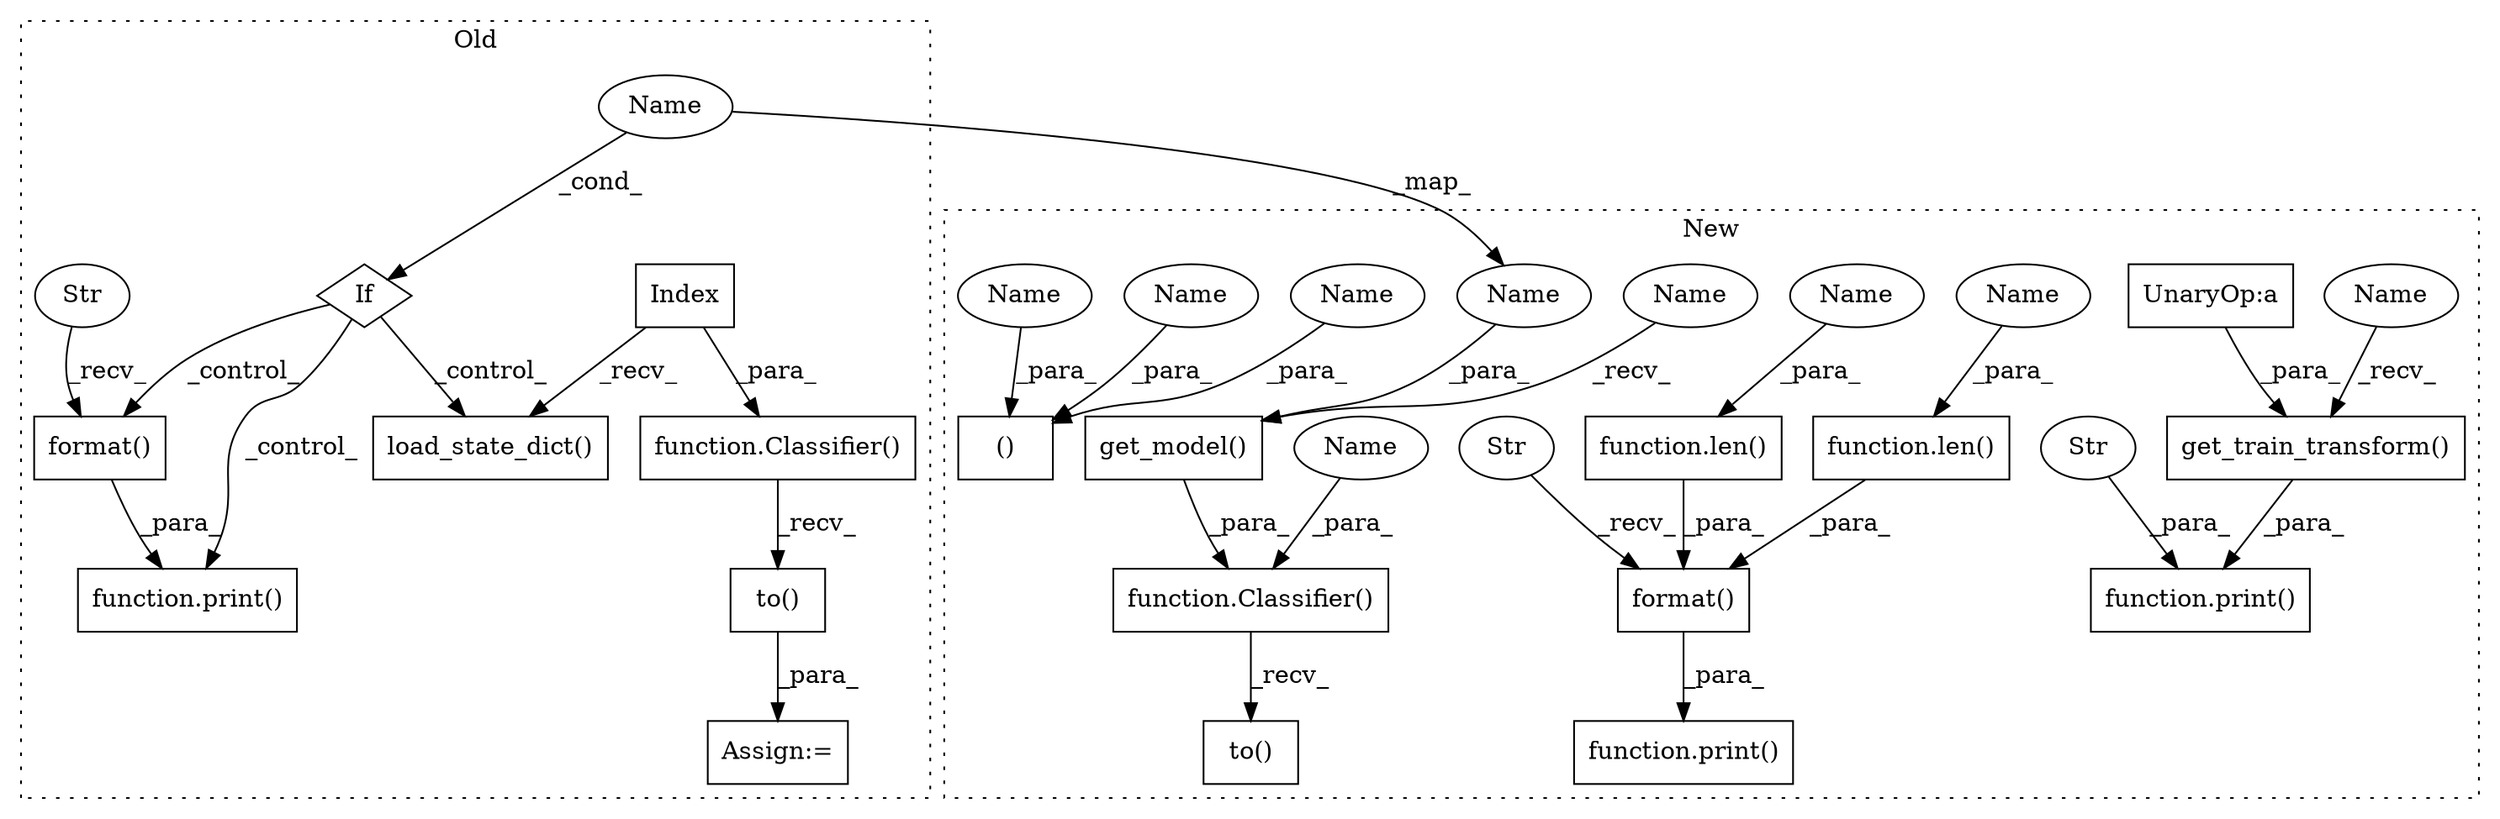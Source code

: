 digraph G {
subgraph cluster0 {
1 [label="function.Classifier()" a="75" s="2864,2896" l="11,1" shape="box"];
3 [label="to()" a="75" s="2864,2907" l="37,1" shape="box"];
4 [label="Assign:=" a="68" s="3779" l="3" shape="box"];
13 [label="Index" a="46" s="2537" l="43" shape="box"];
14 [label="load_state_dict()" a="75" s="2747,2787" l="25,15" shape="box"];
15 [label="If" a="96" s="2585" l="3" shape="diamond"];
16 [label="Name" a="87" s="2588" l="15" shape="ellipse"];
18 [label="function.print()" a="75" s="2613,2683" l="6,1" shape="box"];
19 [label="format()" a="75" s="2619,2682" l="48,1" shape="box"];
20 [label="Str" a="66" s="2619" l="40" shape="ellipse"];
label = "Old";
style="dotted";
}
subgraph cluster1 {
2 [label="to()" a="75" s="2433,2523" l="84,1" shape="box"];
5 [label="function.Classifier()" a="75" s="2433,2465" l="11,48" shape="box"];
6 [label="()" a="54" s="1586" l="26" shape="box"];
7 [label="function.len()" a="75" s="2198,2213" l="4,1" shape="box"];
8 [label="function.print()" a="75" s="2115,2215" l="6,1" shape="box"];
9 [label="function.len()" a="75" s="2178,2195" l="4,1" shape="box"];
10 [label="format()" a="75" s="2121,2214" l="57,1" shape="box"];
11 [label="Str" a="66" s="2121" l="49" shape="ellipse"];
12 [label="get_model()" a="75" s="2315,2357" l="16,1" shape="box"];
17 [label="Name" a="87" s="2342" l="15" shape="ellipse"];
21 [label="get_train_transform()" a="75" s="1328,1411" l="26,1" shape="box"];
22 [label="UnaryOp:a" a="61" s="1375" l="17" shape="box"];
23 [label="function.print()" a="75" s="1480,1522" l="6,1" shape="box"];
24 [label="Str" a="66" s="1486" l="19" shape="ellipse"];
25 [label="Name" a="87" s="1328" l="5" shape="ellipse"];
26 [label="Name" a="87" s="2315" l="5" shape="ellipse"];
27 [label="Name" a="87" s="2202" l="11" shape="ellipse"];
28 [label="Name" a="87" s="1588" l="11" shape="ellipse"];
29 [label="Name" a="87" s="2182" l="13" shape="ellipse"];
30 [label="Name" a="87" s="1573" l="13" shape="ellipse"];
31 [label="Name" a="87" s="2454" l="11" shape="ellipse"];
32 [label="Name" a="87" s="1601" l="11" shape="ellipse"];
label = "New";
style="dotted";
}
1 -> 3 [label="_recv_"];
3 -> 4 [label="_para_"];
5 -> 2 [label="_recv_"];
7 -> 10 [label="_para_"];
9 -> 10 [label="_para_"];
10 -> 8 [label="_para_"];
11 -> 10 [label="_recv_"];
12 -> 5 [label="_para_"];
13 -> 14 [label="_recv_"];
13 -> 1 [label="_para_"];
15 -> 14 [label="_control_"];
15 -> 18 [label="_control_"];
15 -> 19 [label="_control_"];
16 -> 17 [label="_map_"];
16 -> 15 [label="_cond_"];
17 -> 12 [label="_para_"];
19 -> 18 [label="_para_"];
20 -> 19 [label="_recv_"];
21 -> 23 [label="_para_"];
22 -> 21 [label="_para_"];
24 -> 23 [label="_para_"];
25 -> 21 [label="_recv_"];
26 -> 12 [label="_recv_"];
27 -> 7 [label="_para_"];
28 -> 6 [label="_para_"];
29 -> 9 [label="_para_"];
30 -> 6 [label="_para_"];
31 -> 5 [label="_para_"];
32 -> 6 [label="_para_"];
}